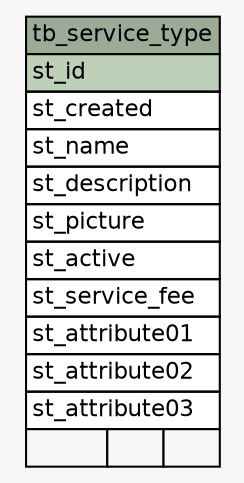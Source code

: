 // dot 2.34.0 on Linux 3.11.6-1-MANJARO
// SchemaSpy rev 590
digraph "tb_service_type" {
  graph [
    rankdir="RL"
    bgcolor="#f7f7f7"
    nodesep="0.18"
    ranksep="0.46"
    fontname="Helvetica"
    fontsize="11"
  ];
  node [
    fontname="Helvetica"
    fontsize="11"
    shape="plaintext"
  ];
  edge [
    arrowsize="0.8"
  ];
  "tb_service_type" [
    label=<
    <TABLE BORDER="0" CELLBORDER="1" CELLSPACING="0" BGCOLOR="#ffffff">
      <TR><TD COLSPAN="3" BGCOLOR="#9bab96" ALIGN="CENTER">tb_service_type</TD></TR>
      <TR><TD PORT="st_id" COLSPAN="3" BGCOLOR="#bed1b8" ALIGN="LEFT">st_id</TD></TR>
      <TR><TD PORT="st_created" COLSPAN="3" ALIGN="LEFT">st_created</TD></TR>
      <TR><TD PORT="st_name" COLSPAN="3" ALIGN="LEFT">st_name</TD></TR>
      <TR><TD PORT="st_description" COLSPAN="3" ALIGN="LEFT">st_description</TD></TR>
      <TR><TD PORT="st_picture" COLSPAN="3" ALIGN="LEFT">st_picture</TD></TR>
      <TR><TD PORT="st_active" COLSPAN="3" ALIGN="LEFT">st_active</TD></TR>
      <TR><TD PORT="st_service_fee" COLSPAN="3" ALIGN="LEFT">st_service_fee</TD></TR>
      <TR><TD PORT="st_attribute01" COLSPAN="3" ALIGN="LEFT">st_attribute01</TD></TR>
      <TR><TD PORT="st_attribute02" COLSPAN="3" ALIGN="LEFT">st_attribute02</TD></TR>
      <TR><TD PORT="st_attribute03" COLSPAN="3" ALIGN="LEFT">st_attribute03</TD></TR>
      <TR><TD ALIGN="LEFT" BGCOLOR="#f7f7f7">  </TD><TD ALIGN="RIGHT" BGCOLOR="#f7f7f7">  </TD><TD ALIGN="RIGHT" BGCOLOR="#f7f7f7">  </TD></TR>
    </TABLE>>
    URL="tables/tb_service_type.html"
    tooltip="tb_service_type"
  ];
}
